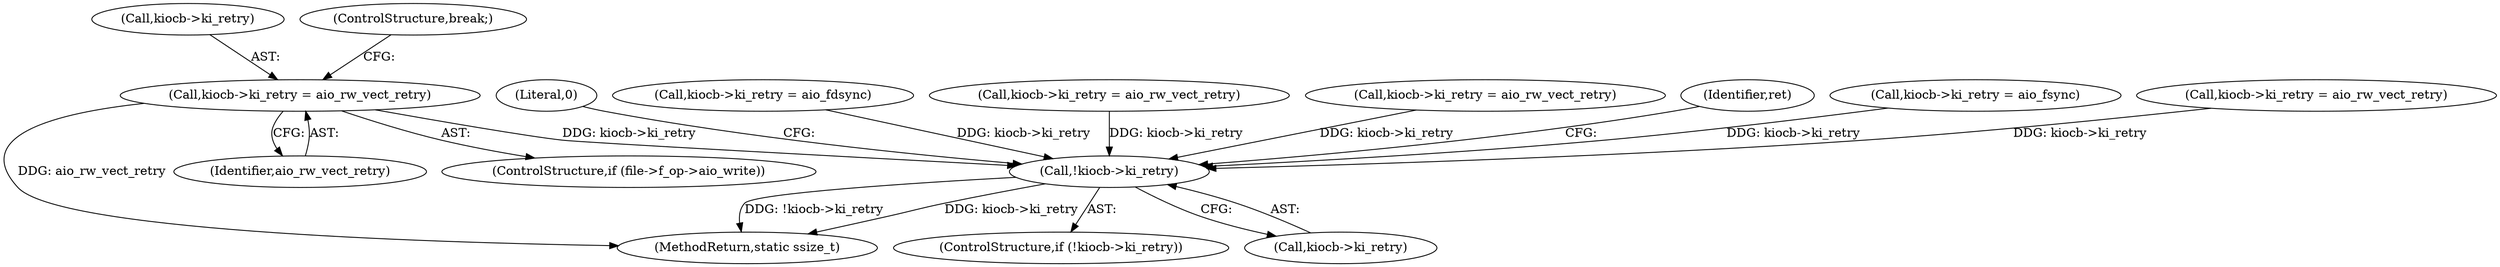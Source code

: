 digraph "0_linux_a70b52ec1aaeaf60f4739edb1b422827cb6f3893@pointer" {
"1000237" [label="(Call,kiocb->ki_retry = aio_rw_vect_retry)"];
"1000381" [label="(Call,!kiocb->ki_retry)"];
"1000238" [label="(Call,kiocb->ki_retry)"];
"1000241" [label="(Identifier,aio_rw_vect_retry)"];
"1000237" [label="(Call,kiocb->ki_retry = aio_rw_vect_retry)"];
"1000380" [label="(ControlStructure,if (!kiocb->ki_retry))"];
"1000285" [label="(Call,kiocb->ki_retry = aio_rw_vect_retry)"];
"1000381" [label="(Call,!kiocb->ki_retry)"];
"1000386" [label="(Identifier,ret)"];
"1000389" [label="(MethodReturn,static ssize_t)"];
"1000367" [label="(Call,kiocb->ki_retry = aio_fsync)"];
"1000175" [label="(Call,kiocb->ki_retry = aio_rw_vect_retry)"];
"1000382" [label="(Call,kiocb->ki_retry)"];
"1000231" [label="(ControlStructure,if (file->f_op->aio_write))"];
"1000388" [label="(Literal,0)"];
"1000350" [label="(Call,kiocb->ki_retry = aio_fdsync)"];
"1000333" [label="(Call,kiocb->ki_retry = aio_rw_vect_retry)"];
"1000242" [label="(ControlStructure,break;)"];
"1000237" -> "1000231"  [label="AST: "];
"1000237" -> "1000241"  [label="CFG: "];
"1000238" -> "1000237"  [label="AST: "];
"1000241" -> "1000237"  [label="AST: "];
"1000242" -> "1000237"  [label="CFG: "];
"1000237" -> "1000389"  [label="DDG: aio_rw_vect_retry"];
"1000237" -> "1000381"  [label="DDG: kiocb->ki_retry"];
"1000381" -> "1000380"  [label="AST: "];
"1000381" -> "1000382"  [label="CFG: "];
"1000382" -> "1000381"  [label="AST: "];
"1000386" -> "1000381"  [label="CFG: "];
"1000388" -> "1000381"  [label="CFG: "];
"1000381" -> "1000389"  [label="DDG: kiocb->ki_retry"];
"1000381" -> "1000389"  [label="DDG: !kiocb->ki_retry"];
"1000350" -> "1000381"  [label="DDG: kiocb->ki_retry"];
"1000367" -> "1000381"  [label="DDG: kiocb->ki_retry"];
"1000175" -> "1000381"  [label="DDG: kiocb->ki_retry"];
"1000333" -> "1000381"  [label="DDG: kiocb->ki_retry"];
"1000285" -> "1000381"  [label="DDG: kiocb->ki_retry"];
}
